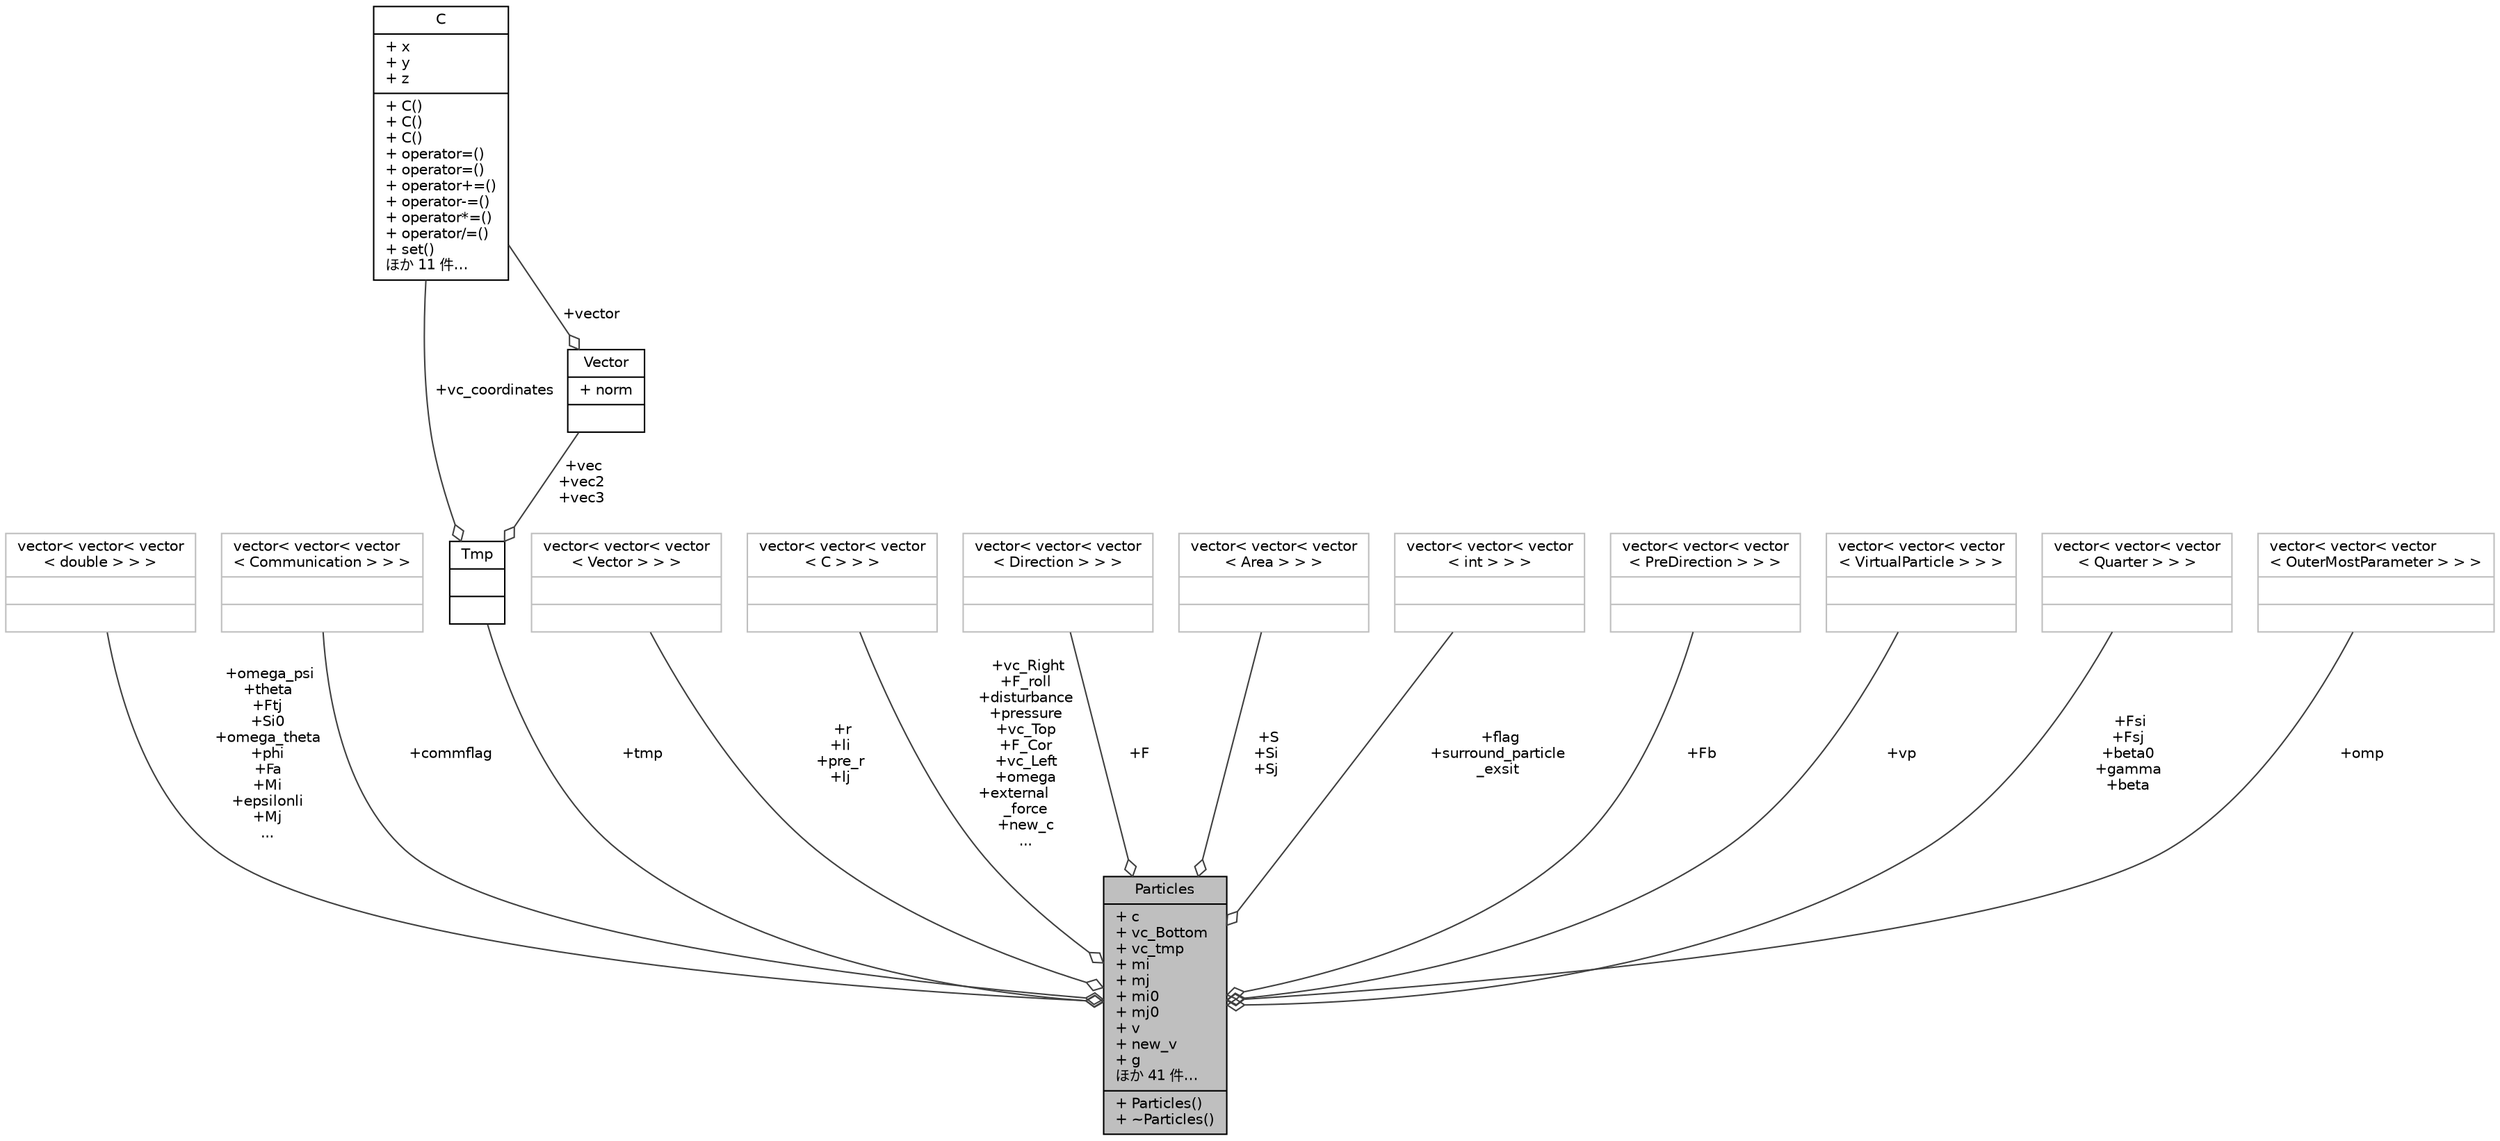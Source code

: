 digraph "Particles"
{
 // LATEX_PDF_SIZE
  edge [fontname="Helvetica",fontsize="10",labelfontname="Helvetica",labelfontsize="10"];
  node [fontname="Helvetica",fontsize="10",shape=record];
  Node1 [label="{Particles\n|+ c\l+ vc_Bottom\l+ vc_tmp\l+ mi\l+ mj\l+ mi0\l+ mj0\l+ v\l+ new_v\l+ g\lほか 41 件…\l|+ Particles()\l+ ~Particles()\l}",height=0.2,width=0.4,color="black", fillcolor="grey75", style="filled", fontcolor="black",tooltip="粒子の持つ力や距離などのパラメ―タ"];
  Node2 -> Node1 [color="grey25",fontsize="10",style="solid",label=" +omega_psi\n+theta\n+Ftj\n+Si0\n+omega_theta\n+phi\n+Fa\n+Mi\n+epsilonli\n+Mj\n..." ,arrowhead="odiamond"];
  Node2 [label="{vector\< vector\< vector\l\< double \> \> \>\n||}",height=0.2,width=0.4,color="grey75", fillcolor="white", style="filled",tooltip=" "];
  Node3 -> Node1 [color="grey25",fontsize="10",style="solid",label=" +commflag" ,arrowhead="odiamond"];
  Node3 [label="{vector\< vector\< vector\l\< Communication \> \> \>\n||}",height=0.2,width=0.4,color="grey75", fillcolor="white", style="filled",tooltip=" "];
  Node4 -> Node1 [color="grey25",fontsize="10",style="solid",label=" +tmp" ,arrowhead="odiamond"];
  Node4 [label="{Tmp\n||}",height=0.2,width=0.4,color="black", fillcolor="white", style="filled",URL="$structTmp.html",tooltip="一時的に使用する構造体"];
  Node5 -> Node4 [color="grey25",fontsize="10",style="solid",label=" +vec\n+vec2\n+vec3" ,arrowhead="odiamond"];
  Node5 [label="{Vector\n|+ norm\l|}",height=0.2,width=0.4,color="black", fillcolor="white", style="filled",URL="$structVector.html",tooltip="ベクトルと長さを格納する"];
  Node6 -> Node5 [color="grey25",fontsize="10",style="solid",label=" +vector" ,arrowhead="odiamond"];
  Node6 [label="{C\n|+ x\l+ y\l+ z\l|+ C()\l+ C()\l+ C()\l+ operator=()\l+ operator=()\l+ operator+=()\l+ operator-=()\l+ operator*=()\l+ operator/=()\l+ set()\lほか 11 件…\l}",height=0.2,width=0.4,color="black", fillcolor="white", style="filled",URL="$classC.html",tooltip="x,y,z方向に値を持つ"];
  Node6 -> Node4 [color="grey25",fontsize="10",style="solid",label=" +vc_coordinates" ,arrowhead="odiamond"];
  Node7 -> Node1 [color="grey25",fontsize="10",style="solid",label=" +r\n+li\n+pre_r\n+lj" ,arrowhead="odiamond"];
  Node7 [label="{vector\< vector\< vector\l\< Vector \> \> \>\n||}",height=0.2,width=0.4,color="grey75", fillcolor="white", style="filled",tooltip=" "];
  Node8 -> Node1 [color="grey25",fontsize="10",style="solid",label=" +vc_Right\n+F_roll\n+disturbance\n+pressure\n+vc_Top\n+F_Cor\n+vc_Left\n+omega\n+external\l_force\n+new_c\n..." ,arrowhead="odiamond"];
  Node8 [label="{vector\< vector\< vector\l\< C \> \> \>\n||}",height=0.2,width=0.4,color="grey75", fillcolor="white", style="filled",tooltip=" "];
  Node9 -> Node1 [color="grey25",fontsize="10",style="solid",label=" +F" ,arrowhead="odiamond"];
  Node9 [label="{vector\< vector\< vector\l\< Direction \> \> \>\n||}",height=0.2,width=0.4,color="grey75", fillcolor="white", style="filled",tooltip=" "];
  Node10 -> Node1 [color="grey25",fontsize="10",style="solid",label=" +S\n+Si\n+Sj" ,arrowhead="odiamond"];
  Node10 [label="{vector\< vector\< vector\l\< Area \> \> \>\n||}",height=0.2,width=0.4,color="grey75", fillcolor="white", style="filled",tooltip=" "];
  Node11 -> Node1 [color="grey25",fontsize="10",style="solid",label=" +flag\n+surround_particle\l_exsit" ,arrowhead="odiamond"];
  Node11 [label="{vector\< vector\< vector\l\< int \> \> \>\n||}",height=0.2,width=0.4,color="grey75", fillcolor="white", style="filled",tooltip=" "];
  Node12 -> Node1 [color="grey25",fontsize="10",style="solid",label=" +Fb" ,arrowhead="odiamond"];
  Node12 [label="{vector\< vector\< vector\l\< PreDirection \> \> \>\n||}",height=0.2,width=0.4,color="grey75", fillcolor="white", style="filled",tooltip=" "];
  Node13 -> Node1 [color="grey25",fontsize="10",style="solid",label=" +vp" ,arrowhead="odiamond"];
  Node13 [label="{vector\< vector\< vector\l\< VirtualParticle \> \> \>\n||}",height=0.2,width=0.4,color="grey75", fillcolor="white", style="filled",tooltip=" "];
  Node14 -> Node1 [color="grey25",fontsize="10",style="solid",label=" +Fsi\n+Fsj\n+beta0\n+gamma\n+beta" ,arrowhead="odiamond"];
  Node14 [label="{vector\< vector\< vector\l\< Quarter \> \> \>\n||}",height=0.2,width=0.4,color="grey75", fillcolor="white", style="filled",tooltip=" "];
  Node15 -> Node1 [color="grey25",fontsize="10",style="solid",label=" +omp" ,arrowhead="odiamond"];
  Node15 [label="{vector\< vector\< vector\l\< OuterMostParameter \> \> \>\n||}",height=0.2,width=0.4,color="grey75", fillcolor="white", style="filled",tooltip=" "];
}
